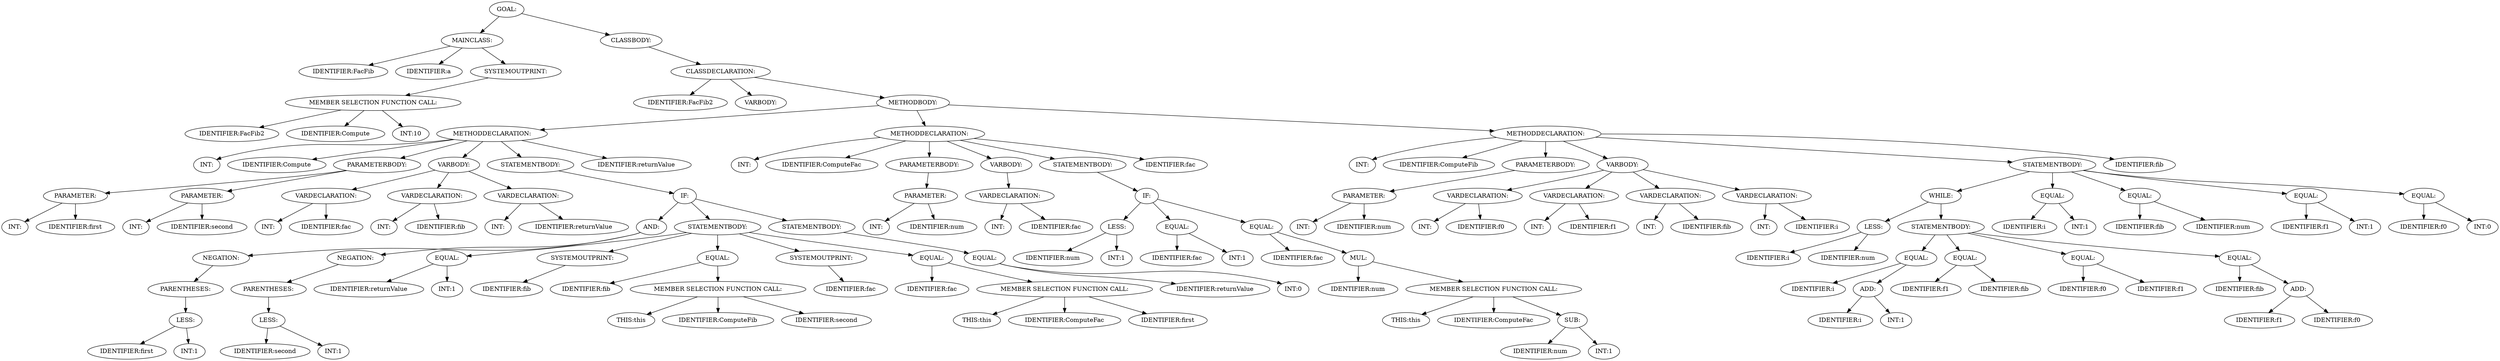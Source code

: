 digraph {
n0 [label="GOAL:"];
n1 [label="MAINCLASS:"];
n2 [label="IDENTIFIER:FacFib"];
n1 -> n2
n3 [label="IDENTIFIER:a"];
n1 -> n3
n4 [label="SYSTEMOUTPRINT:"];
n5 [label="MEMBER SELECTION FUNCTION CALL:"];
n6 [label="IDENTIFIER:FacFib2"];
n5 -> n6
n7 [label="IDENTIFIER:Compute"];
n5 -> n7
n8 [label="INT:10"];
n5 -> n8
n4 -> n5
n1 -> n4
n0 -> n1
n9 [label="CLASSBODY:"];
n10 [label="CLASSDECLARATION:"];
n11 [label="IDENTIFIER:FacFib2"];
n10 -> n11
n12 [label="VARBODY:"];
n10 -> n12
n13 [label="METHODBODY:"];
n14 [label="METHODDECLARATION:"];
n15 [label="INT:"];
n14 -> n15
n16 [label="IDENTIFIER:Compute"];
n14 -> n16
n17 [label="PARAMETERBODY:"];
n18 [label="PARAMETER:"];
n19 [label="INT:"];
n18 -> n19
n20 [label="IDENTIFIER:first"];
n18 -> n20
n17 -> n18
n21 [label="PARAMETER:"];
n22 [label="INT:"];
n21 -> n22
n23 [label="IDENTIFIER:second"];
n21 -> n23
n17 -> n21
n14 -> n17
n24 [label="VARBODY:"];
n25 [label="VARDECLARATION:"];
n26 [label="INT:"];
n25 -> n26
n27 [label="IDENTIFIER:fac"];
n25 -> n27
n24 -> n25
n28 [label="VARDECLARATION:"];
n29 [label="INT:"];
n28 -> n29
n30 [label="IDENTIFIER:fib"];
n28 -> n30
n24 -> n28
n31 [label="VARDECLARATION:"];
n32 [label="INT:"];
n31 -> n32
n33 [label="IDENTIFIER:returnValue"];
n31 -> n33
n24 -> n31
n14 -> n24
n34 [label="STATEMENTBODY:"];
n35 [label="IF:"];
n36 [label="AND:"];
n37 [label="NEGATION:"];
n38 [label="PARENTHESES:"];
n39 [label="LESS:"];
n40 [label="IDENTIFIER:first"];
n39 -> n40
n41 [label="INT:1"];
n39 -> n41
n38 -> n39
n37 -> n38
n36 -> n37
n42 [label="NEGATION:"];
n43 [label="PARENTHESES:"];
n44 [label="LESS:"];
n45 [label="IDENTIFIER:second"];
n44 -> n45
n46 [label="INT:1"];
n44 -> n46
n43 -> n44
n42 -> n43
n36 -> n42
n35 -> n36
n47 [label="STATEMENTBODY:"];
n48 [label="EQUAL:"];
n49 [label="IDENTIFIER:returnValue"];
n48 -> n49
n50 [label="INT:1"];
n48 -> n50
n47 -> n48
n51 [label="SYSTEMOUTPRINT:"];
n52 [label="IDENTIFIER:fib"];
n51 -> n52
n47 -> n51
n53 [label="EQUAL:"];
n54 [label="IDENTIFIER:fib"];
n53 -> n54
n55 [label="MEMBER SELECTION FUNCTION CALL:"];
n56 [label="THIS:this"];
n55 -> n56
n57 [label="IDENTIFIER:ComputeFib"];
n55 -> n57
n58 [label="IDENTIFIER:second"];
n55 -> n58
n53 -> n55
n47 -> n53
n59 [label="SYSTEMOUTPRINT:"];
n60 [label="IDENTIFIER:fac"];
n59 -> n60
n47 -> n59
n61 [label="EQUAL:"];
n62 [label="IDENTIFIER:fac"];
n61 -> n62
n63 [label="MEMBER SELECTION FUNCTION CALL:"];
n64 [label="THIS:this"];
n63 -> n64
n65 [label="IDENTIFIER:ComputeFac"];
n63 -> n65
n66 [label="IDENTIFIER:first"];
n63 -> n66
n61 -> n63
n47 -> n61
n35 -> n47
n67 [label="STATEMENTBODY:"];
n68 [label="EQUAL:"];
n69 [label="IDENTIFIER:returnValue"];
n68 -> n69
n70 [label="INT:0"];
n68 -> n70
n67 -> n68
n35 -> n67
n34 -> n35
n14 -> n34
n71 [label="IDENTIFIER:returnValue"];
n14 -> n71
n13 -> n14
n72 [label="METHODDECLARATION:"];
n73 [label="INT:"];
n72 -> n73
n74 [label="IDENTIFIER:ComputeFac"];
n72 -> n74
n75 [label="PARAMETERBODY:"];
n76 [label="PARAMETER:"];
n77 [label="INT:"];
n76 -> n77
n78 [label="IDENTIFIER:num"];
n76 -> n78
n75 -> n76
n72 -> n75
n79 [label="VARBODY:"];
n80 [label="VARDECLARATION:"];
n81 [label="INT:"];
n80 -> n81
n82 [label="IDENTIFIER:fac"];
n80 -> n82
n79 -> n80
n72 -> n79
n83 [label="STATEMENTBODY:"];
n84 [label="IF:"];
n85 [label="LESS:"];
n86 [label="IDENTIFIER:num"];
n85 -> n86
n87 [label="INT:1"];
n85 -> n87
n84 -> n85
n88 [label="EQUAL:"];
n89 [label="IDENTIFIER:fac"];
n88 -> n89
n90 [label="INT:1"];
n88 -> n90
n84 -> n88
n91 [label="EQUAL:"];
n92 [label="IDENTIFIER:fac"];
n91 -> n92
n93 [label="MUL:"];
n94 [label="IDENTIFIER:num"];
n93 -> n94
n95 [label="MEMBER SELECTION FUNCTION CALL:"];
n96 [label="THIS:this"];
n95 -> n96
n97 [label="IDENTIFIER:ComputeFac"];
n95 -> n97
n98 [label="SUB:"];
n99 [label="IDENTIFIER:num"];
n98 -> n99
n100 [label="INT:1"];
n98 -> n100
n95 -> n98
n93 -> n95
n91 -> n93
n84 -> n91
n83 -> n84
n72 -> n83
n101 [label="IDENTIFIER:fac"];
n72 -> n101
n13 -> n72
n102 [label="METHODDECLARATION:"];
n103 [label="INT:"];
n102 -> n103
n104 [label="IDENTIFIER:ComputeFib"];
n102 -> n104
n105 [label="PARAMETERBODY:"];
n106 [label="PARAMETER:"];
n107 [label="INT:"];
n106 -> n107
n108 [label="IDENTIFIER:num"];
n106 -> n108
n105 -> n106
n102 -> n105
n109 [label="VARBODY:"];
n110 [label="VARDECLARATION:"];
n111 [label="INT:"];
n110 -> n111
n112 [label="IDENTIFIER:f0"];
n110 -> n112
n109 -> n110
n113 [label="VARDECLARATION:"];
n114 [label="INT:"];
n113 -> n114
n115 [label="IDENTIFIER:f1"];
n113 -> n115
n109 -> n113
n116 [label="VARDECLARATION:"];
n117 [label="INT:"];
n116 -> n117
n118 [label="IDENTIFIER:fib"];
n116 -> n118
n109 -> n116
n119 [label="VARDECLARATION:"];
n120 [label="INT:"];
n119 -> n120
n121 [label="IDENTIFIER:i"];
n119 -> n121
n109 -> n119
n102 -> n109
n122 [label="STATEMENTBODY:"];
n123 [label="WHILE:"];
n124 [label="LESS:"];
n125 [label="IDENTIFIER:i"];
n124 -> n125
n126 [label="IDENTIFIER:num"];
n124 -> n126
n123 -> n124
n127 [label="STATEMENTBODY:"];
n128 [label="EQUAL:"];
n129 [label="IDENTIFIER:i"];
n128 -> n129
n130 [label="ADD:"];
n131 [label="IDENTIFIER:i"];
n130 -> n131
n132 [label="INT:1"];
n130 -> n132
n128 -> n130
n127 -> n128
n133 [label="EQUAL:"];
n134 [label="IDENTIFIER:f1"];
n133 -> n134
n135 [label="IDENTIFIER:fib"];
n133 -> n135
n127 -> n133
n136 [label="EQUAL:"];
n137 [label="IDENTIFIER:f0"];
n136 -> n137
n138 [label="IDENTIFIER:f1"];
n136 -> n138
n127 -> n136
n139 [label="EQUAL:"];
n140 [label="IDENTIFIER:fib"];
n139 -> n140
n141 [label="ADD:"];
n142 [label="IDENTIFIER:f1"];
n141 -> n142
n143 [label="IDENTIFIER:f0"];
n141 -> n143
n139 -> n141
n127 -> n139
n123 -> n127
n122 -> n123
n144 [label="EQUAL:"];
n145 [label="IDENTIFIER:i"];
n144 -> n145
n146 [label="INT:1"];
n144 -> n146
n122 -> n144
n147 [label="EQUAL:"];
n148 [label="IDENTIFIER:fib"];
n147 -> n148
n149 [label="IDENTIFIER:num"];
n147 -> n149
n122 -> n147
n150 [label="EQUAL:"];
n151 [label="IDENTIFIER:f1"];
n150 -> n151
n152 [label="INT:1"];
n150 -> n152
n122 -> n150
n153 [label="EQUAL:"];
n154 [label="IDENTIFIER:f0"];
n153 -> n154
n155 [label="INT:0"];
n153 -> n155
n122 -> n153
n102 -> n122
n156 [label="IDENTIFIER:fib"];
n102 -> n156
n13 -> n102
n10 -> n13
n9 -> n10
n0 -> n9
}
